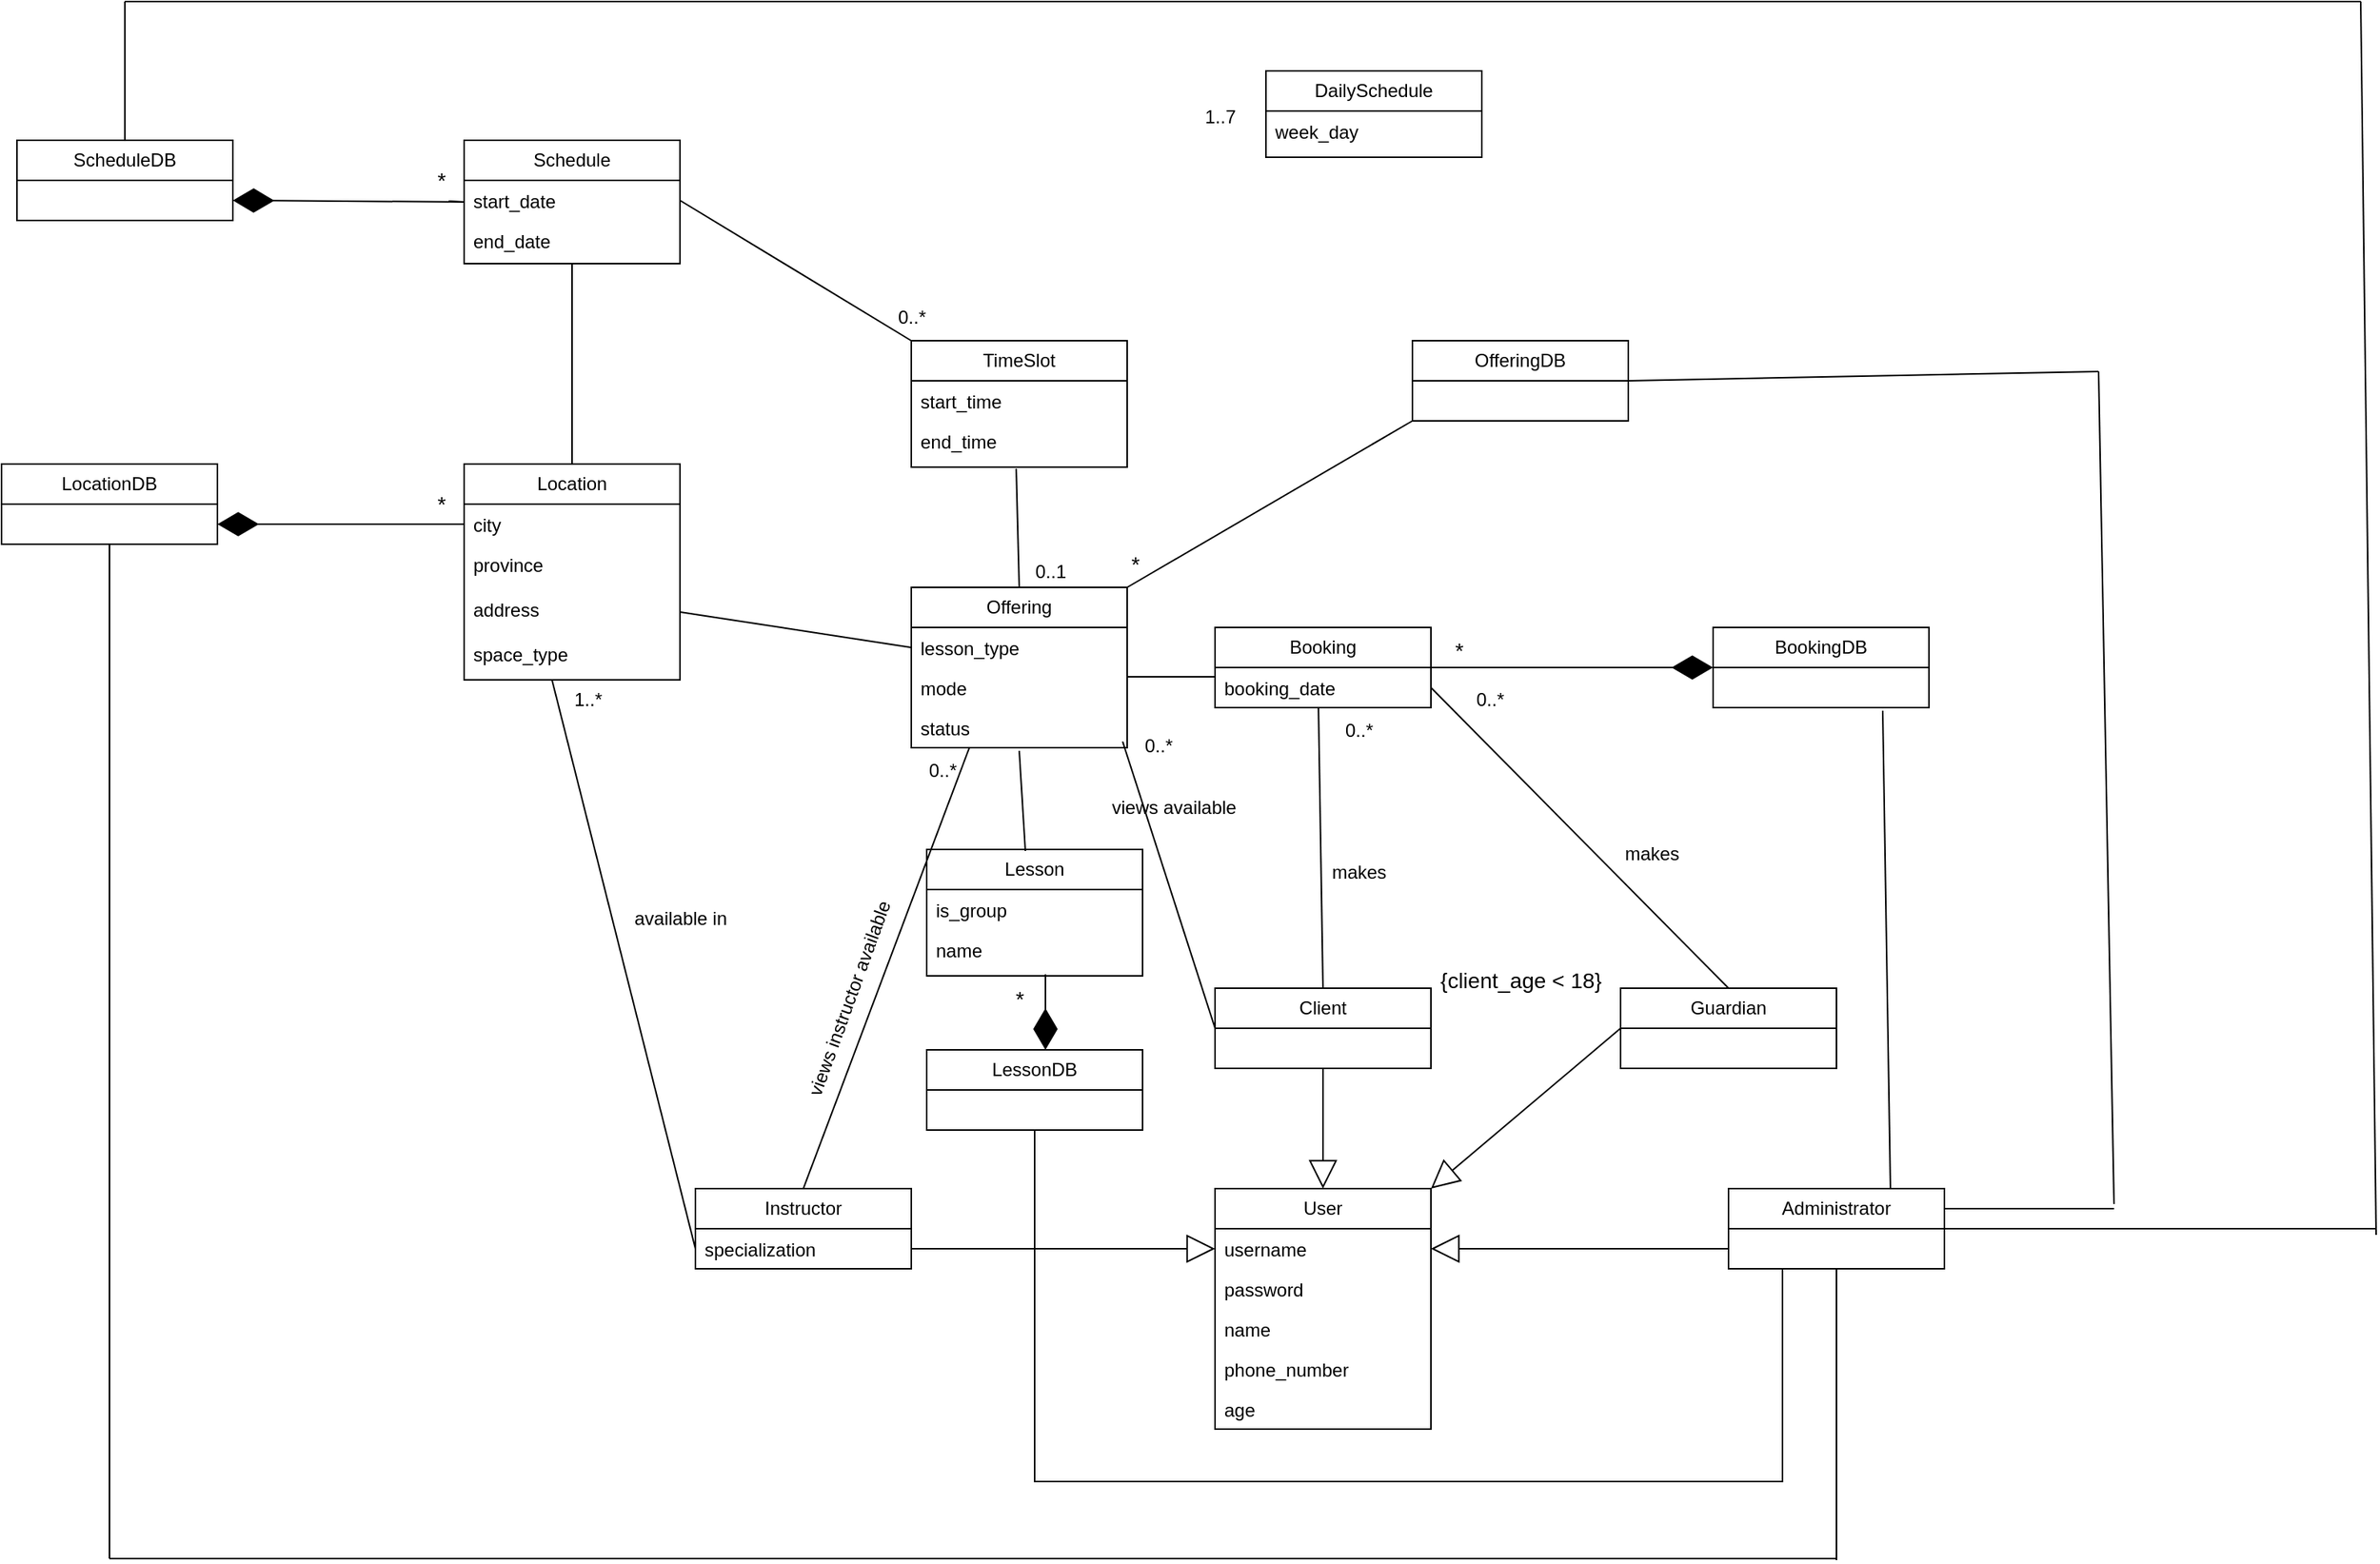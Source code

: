 <mxfile version="24.8.4">
  <diagram id="C5RBs43oDa-KdzZeNtuy" name="Page-1">
    <mxGraphModel dx="1426" dy="791" grid="1" gridSize="10" guides="1" tooltips="1" connect="1" arrows="1" fold="1" page="1" pageScale="1" pageWidth="827" pageHeight="1169" math="0" shadow="0">
      <root>
        <mxCell id="WIyWlLk6GJQsqaUBKTNV-0" />
        <mxCell id="WIyWlLk6GJQsqaUBKTNV-1" parent="WIyWlLk6GJQsqaUBKTNV-0" />
        <object label="Location" address="" id="0VNFJHsK7VzZ3nX6VxYS-0">
          <mxCell style="swimlane;fontStyle=0;childLayout=stackLayout;horizontal=1;startSize=26;fillColor=none;horizontalStack=0;resizeParent=1;resizeParentMax=0;resizeLast=0;collapsible=1;marginBottom=0;whiteSpace=wrap;html=1;" parent="WIyWlLk6GJQsqaUBKTNV-1" vertex="1">
            <mxGeometry x="340" y="350" width="140" height="140" as="geometry" />
          </mxCell>
        </object>
        <mxCell id="0VNFJHsK7VzZ3nX6VxYS-1" value="city" style="text;strokeColor=none;fillColor=none;align=left;verticalAlign=top;spacingLeft=4;spacingRight=4;overflow=hidden;rotatable=0;points=[[0,0.5],[1,0.5]];portConstraint=eastwest;whiteSpace=wrap;html=1;" parent="0VNFJHsK7VzZ3nX6VxYS-0" vertex="1">
          <mxGeometry y="26" width="140" height="26" as="geometry" />
        </mxCell>
        <mxCell id="0VNFJHsK7VzZ3nX6VxYS-2" value="province&lt;div&gt;&lt;br&gt;&lt;/div&gt;&lt;div&gt;address&lt;/div&gt;&lt;div&gt;&lt;br&gt;&lt;/div&gt;&lt;div&gt;space_type&lt;/div&gt;&lt;div&gt;&lt;div&gt;&lt;br&gt;&lt;/div&gt;&lt;/div&gt;" style="text;strokeColor=none;fillColor=none;align=left;verticalAlign=top;spacingLeft=4;spacingRight=4;overflow=hidden;rotatable=0;points=[[0,0.5],[1,0.5]];portConstraint=eastwest;whiteSpace=wrap;html=1;" parent="0VNFJHsK7VzZ3nX6VxYS-0" vertex="1">
          <mxGeometry y="52" width="140" height="88" as="geometry" />
        </mxCell>
        <mxCell id="0VNFJHsK7VzZ3nX6VxYS-4" value="Schedule" style="swimlane;fontStyle=0;childLayout=stackLayout;horizontal=1;startSize=26;fillColor=none;horizontalStack=0;resizeParent=1;resizeParentMax=0;resizeLast=0;collapsible=1;marginBottom=0;whiteSpace=wrap;html=1;" parent="WIyWlLk6GJQsqaUBKTNV-1" vertex="1">
          <mxGeometry x="340" y="140" width="140" height="80" as="geometry" />
        </mxCell>
        <mxCell id="0VNFJHsK7VzZ3nX6VxYS-5" value="start_date" style="text;strokeColor=none;fillColor=none;align=left;verticalAlign=top;spacingLeft=4;spacingRight=4;overflow=hidden;rotatable=0;points=[[0,0.5],[1,0.5]];portConstraint=eastwest;whiteSpace=wrap;html=1;" parent="0VNFJHsK7VzZ3nX6VxYS-4" vertex="1">
          <mxGeometry y="26" width="140" height="26" as="geometry" />
        </mxCell>
        <mxCell id="0VNFJHsK7VzZ3nX6VxYS-6" value="end_date" style="text;strokeColor=none;fillColor=none;align=left;verticalAlign=top;spacingLeft=4;spacingRight=4;overflow=hidden;rotatable=0;points=[[0,0.5],[1,0.5]];portConstraint=eastwest;whiteSpace=wrap;html=1;" parent="0VNFJHsK7VzZ3nX6VxYS-4" vertex="1">
          <mxGeometry y="52" width="140" height="26" as="geometry" />
        </mxCell>
        <mxCell id="0VNFJHsK7VzZ3nX6VxYS-7" value="+ field: type" style="text;strokeColor=none;fillColor=none;align=left;verticalAlign=top;spacingLeft=4;spacingRight=4;overflow=hidden;rotatable=0;points=[[0,0.5],[1,0.5]];portConstraint=eastwest;whiteSpace=wrap;html=1;" parent="0VNFJHsK7VzZ3nX6VxYS-4" vertex="1">
          <mxGeometry y="78" width="140" height="2" as="geometry" />
        </mxCell>
        <mxCell id="0VNFJHsK7VzZ3nX6VxYS-8" value="" style="endArrow=none;html=1;rounded=0;exitX=0.5;exitY=0;exitDx=0;exitDy=0;entryX=0.5;entryY=1.154;entryDx=0;entryDy=0;entryPerimeter=0;" parent="WIyWlLk6GJQsqaUBKTNV-1" source="0VNFJHsK7VzZ3nX6VxYS-0" target="0VNFJHsK7VzZ3nX6VxYS-7" edge="1">
          <mxGeometry width="50" height="50" relative="1" as="geometry">
            <mxPoint x="410" y="340" as="sourcePoint" />
            <mxPoint x="410" y="260" as="targetPoint" />
          </mxGeometry>
        </mxCell>
        <mxCell id="0VNFJHsK7VzZ3nX6VxYS-11" value="DailySchedule" style="swimlane;fontStyle=0;childLayout=stackLayout;horizontal=1;startSize=26;fillColor=none;horizontalStack=0;resizeParent=1;resizeParentMax=0;resizeLast=0;collapsible=1;marginBottom=0;whiteSpace=wrap;html=1;" parent="WIyWlLk6GJQsqaUBKTNV-1" vertex="1">
          <mxGeometry x="860" y="95" width="140" height="56" as="geometry" />
        </mxCell>
        <mxCell id="0VNFJHsK7VzZ3nX6VxYS-12" value="week_day" style="text;strokeColor=none;fillColor=none;align=left;verticalAlign=top;spacingLeft=4;spacingRight=4;overflow=hidden;rotatable=0;points=[[0,0.5],[1,0.5]];portConstraint=eastwest;whiteSpace=wrap;html=1;" parent="0VNFJHsK7VzZ3nX6VxYS-11" vertex="1">
          <mxGeometry y="26" width="140" height="26" as="geometry" />
        </mxCell>
        <mxCell id="0VNFJHsK7VzZ3nX6VxYS-13" value="+ field: type" style="text;strokeColor=none;fillColor=none;align=left;verticalAlign=top;spacingLeft=4;spacingRight=4;overflow=hidden;rotatable=0;points=[[0,0.5],[1,0.5]];portConstraint=eastwest;whiteSpace=wrap;html=1;" parent="0VNFJHsK7VzZ3nX6VxYS-11" vertex="1">
          <mxGeometry y="52" width="140" height="2" as="geometry" />
        </mxCell>
        <mxCell id="0VNFJHsK7VzZ3nX6VxYS-14" value="+ field: type" style="text;strokeColor=none;fillColor=none;align=left;verticalAlign=top;spacingLeft=4;spacingRight=4;overflow=hidden;rotatable=0;points=[[0,0.5],[1,0.5]];portConstraint=eastwest;whiteSpace=wrap;html=1;" parent="0VNFJHsK7VzZ3nX6VxYS-11" vertex="1">
          <mxGeometry y="54" width="140" height="2" as="geometry" />
        </mxCell>
        <mxCell id="0VNFJHsK7VzZ3nX6VxYS-17" value="1..7" style="text;html=1;align=center;verticalAlign=middle;resizable=0;points=[];autosize=1;strokeColor=none;fillColor=none;" parent="WIyWlLk6GJQsqaUBKTNV-1" vertex="1">
          <mxGeometry x="810" y="110" width="40" height="30" as="geometry" />
        </mxCell>
        <mxCell id="0VNFJHsK7VzZ3nX6VxYS-18" value="TimeSlot" style="swimlane;fontStyle=0;childLayout=stackLayout;horizontal=1;startSize=26;fillColor=none;horizontalStack=0;resizeParent=1;resizeParentMax=0;resizeLast=0;collapsible=1;marginBottom=0;whiteSpace=wrap;html=1;" parent="WIyWlLk6GJQsqaUBKTNV-1" vertex="1">
          <mxGeometry x="630" y="270" width="140" height="82" as="geometry" />
        </mxCell>
        <mxCell id="0VNFJHsK7VzZ3nX6VxYS-19" value="start_time" style="text;strokeColor=none;fillColor=none;align=left;verticalAlign=top;spacingLeft=4;spacingRight=4;overflow=hidden;rotatable=0;points=[[0,0.5],[1,0.5]];portConstraint=eastwest;whiteSpace=wrap;html=1;" parent="0VNFJHsK7VzZ3nX6VxYS-18" vertex="1">
          <mxGeometry y="26" width="140" height="26" as="geometry" />
        </mxCell>
        <mxCell id="0VNFJHsK7VzZ3nX6VxYS-20" value="end_time" style="text;strokeColor=none;fillColor=none;align=left;verticalAlign=top;spacingLeft=4;spacingRight=4;overflow=hidden;rotatable=0;points=[[0,0.5],[1,0.5]];portConstraint=eastwest;whiteSpace=wrap;html=1;" parent="0VNFJHsK7VzZ3nX6VxYS-18" vertex="1">
          <mxGeometry y="52" width="140" height="28" as="geometry" />
        </mxCell>
        <mxCell id="0VNFJHsK7VzZ3nX6VxYS-21" value="+ field: type" style="text;strokeColor=none;fillColor=none;align=left;verticalAlign=top;spacingLeft=4;spacingRight=4;overflow=hidden;rotatable=0;points=[[0,0.5],[1,0.5]];portConstraint=eastwest;whiteSpace=wrap;html=1;" parent="0VNFJHsK7VzZ3nX6VxYS-18" vertex="1">
          <mxGeometry y="80" width="140" height="2" as="geometry" />
        </mxCell>
        <mxCell id="0VNFJHsK7VzZ3nX6VxYS-24" value="0..*" style="text;html=1;align=center;verticalAlign=middle;resizable=0;points=[];autosize=1;strokeColor=none;fillColor=none;" parent="WIyWlLk6GJQsqaUBKTNV-1" vertex="1">
          <mxGeometry x="610" y="240" width="40" height="30" as="geometry" />
        </mxCell>
        <mxCell id="0VNFJHsK7VzZ3nX6VxYS-25" value="ScheduleDB" style="swimlane;fontStyle=0;childLayout=stackLayout;horizontal=1;startSize=26;fillColor=none;horizontalStack=0;resizeParent=1;resizeParentMax=0;resizeLast=0;collapsible=1;marginBottom=0;whiteSpace=wrap;html=1;" parent="WIyWlLk6GJQsqaUBKTNV-1" vertex="1">
          <mxGeometry x="50" y="140" width="140" height="52" as="geometry" />
        </mxCell>
        <mxCell id="0VNFJHsK7VzZ3nX6VxYS-29" value="" style="endArrow=diamondThin;endFill=1;endSize=24;html=1;rounded=0;entryX=1;entryY=0.75;entryDx=0;entryDy=0;" parent="WIyWlLk6GJQsqaUBKTNV-1" target="0VNFJHsK7VzZ3nX6VxYS-25" edge="1">
          <mxGeometry width="160" relative="1" as="geometry">
            <mxPoint x="330" y="179.5" as="sourcePoint" />
            <mxPoint x="260" y="180" as="targetPoint" />
            <Array as="points">
              <mxPoint x="340" y="180" />
            </Array>
          </mxGeometry>
        </mxCell>
        <mxCell id="0VNFJHsK7VzZ3nX6VxYS-30" value="&lt;font style=&quot;font-size: 14px;&quot;&gt;*&lt;/font&gt;" style="text;html=1;align=center;verticalAlign=middle;resizable=0;points=[];autosize=1;strokeColor=none;fillColor=none;" parent="WIyWlLk6GJQsqaUBKTNV-1" vertex="1">
          <mxGeometry x="310" y="151" width="30" height="30" as="geometry" />
        </mxCell>
        <mxCell id="0VNFJHsK7VzZ3nX6VxYS-33" value="Offering" style="swimlane;fontStyle=0;childLayout=stackLayout;horizontal=1;startSize=26;fillColor=none;horizontalStack=0;resizeParent=1;resizeParentMax=0;resizeLast=0;collapsible=1;marginBottom=0;whiteSpace=wrap;html=1;" parent="WIyWlLk6GJQsqaUBKTNV-1" vertex="1">
          <mxGeometry x="630" y="430" width="140" height="104" as="geometry" />
        </mxCell>
        <mxCell id="0VNFJHsK7VzZ3nX6VxYS-34" value="lesson_type" style="text;strokeColor=none;fillColor=none;align=left;verticalAlign=top;spacingLeft=4;spacingRight=4;overflow=hidden;rotatable=0;points=[[0,0.5],[1,0.5]];portConstraint=eastwest;whiteSpace=wrap;html=1;" parent="0VNFJHsK7VzZ3nX6VxYS-33" vertex="1">
          <mxGeometry y="26" width="140" height="26" as="geometry" />
        </mxCell>
        <mxCell id="0VNFJHsK7VzZ3nX6VxYS-35" value="mode" style="text;strokeColor=none;fillColor=none;align=left;verticalAlign=top;spacingLeft=4;spacingRight=4;overflow=hidden;rotatable=0;points=[[0,0.5],[1,0.5]];portConstraint=eastwest;whiteSpace=wrap;html=1;" parent="0VNFJHsK7VzZ3nX6VxYS-33" vertex="1">
          <mxGeometry y="52" width="140" height="26" as="geometry" />
        </mxCell>
        <mxCell id="0VNFJHsK7VzZ3nX6VxYS-36" value="status" style="text;strokeColor=none;fillColor=none;align=left;verticalAlign=top;spacingLeft=4;spacingRight=4;overflow=hidden;rotatable=0;points=[[0,0.5],[1,0.5]];portConstraint=eastwest;whiteSpace=wrap;html=1;" parent="0VNFJHsK7VzZ3nX6VxYS-33" vertex="1">
          <mxGeometry y="78" width="140" height="26" as="geometry" />
        </mxCell>
        <mxCell id="0VNFJHsK7VzZ3nX6VxYS-37" value="" style="endArrow=none;html=1;rounded=0;entryX=0.486;entryY=1.5;entryDx=0;entryDy=0;entryPerimeter=0;exitX=0.5;exitY=0;exitDx=0;exitDy=0;" parent="WIyWlLk6GJQsqaUBKTNV-1" source="0VNFJHsK7VzZ3nX6VxYS-33" target="0VNFJHsK7VzZ3nX6VxYS-21" edge="1">
          <mxGeometry width="50" height="50" relative="1" as="geometry">
            <mxPoint x="700" y="410" as="sourcePoint" />
            <mxPoint x="700" y="370" as="targetPoint" />
          </mxGeometry>
        </mxCell>
        <mxCell id="0VNFJHsK7VzZ3nX6VxYS-38" value="0..1" style="text;html=1;align=center;verticalAlign=middle;resizable=0;points=[];autosize=1;strokeColor=none;fillColor=none;" parent="WIyWlLk6GJQsqaUBKTNV-1" vertex="1">
          <mxGeometry x="700" y="405" width="40" height="30" as="geometry" />
        </mxCell>
        <mxCell id="0VNFJHsK7VzZ3nX6VxYS-39" value="" style="endArrow=none;html=1;rounded=0;entryX=0;entryY=0.5;entryDx=0;entryDy=0;exitX=1;exitY=0.5;exitDx=0;exitDy=0;" parent="WIyWlLk6GJQsqaUBKTNV-1" source="0VNFJHsK7VzZ3nX6VxYS-2" target="0VNFJHsK7VzZ3nX6VxYS-34" edge="1">
          <mxGeometry width="50" height="50" relative="1" as="geometry">
            <mxPoint x="500" y="472" as="sourcePoint" />
            <mxPoint x="600" y="470" as="targetPoint" />
          </mxGeometry>
        </mxCell>
        <mxCell id="0VNFJHsK7VzZ3nX6VxYS-40" value="User" style="swimlane;fontStyle=0;childLayout=stackLayout;horizontal=1;startSize=26;fillColor=none;horizontalStack=0;resizeParent=1;resizeParentMax=0;resizeLast=0;collapsible=1;marginBottom=0;whiteSpace=wrap;html=1;" parent="WIyWlLk6GJQsqaUBKTNV-1" vertex="1">
          <mxGeometry x="827" y="820" width="140" height="156" as="geometry">
            <mxRectangle x="340" y="790" width="70" height="30" as="alternateBounds" />
          </mxGeometry>
        </mxCell>
        <mxCell id="0VNFJHsK7VzZ3nX6VxYS-41" value="username" style="text;strokeColor=none;fillColor=none;align=left;verticalAlign=top;spacingLeft=4;spacingRight=4;overflow=hidden;rotatable=0;points=[[0,0.5],[1,0.5]];portConstraint=eastwest;whiteSpace=wrap;html=1;" parent="0VNFJHsK7VzZ3nX6VxYS-40" vertex="1">
          <mxGeometry y="26" width="140" height="26" as="geometry" />
        </mxCell>
        <mxCell id="0VNFJHsK7VzZ3nX6VxYS-42" value="password" style="text;strokeColor=none;fillColor=none;align=left;verticalAlign=top;spacingLeft=4;spacingRight=4;overflow=hidden;rotatable=0;points=[[0,0.5],[1,0.5]];portConstraint=eastwest;whiteSpace=wrap;html=1;" parent="0VNFJHsK7VzZ3nX6VxYS-40" vertex="1">
          <mxGeometry y="52" width="140" height="26" as="geometry" />
        </mxCell>
        <mxCell id="0VNFJHsK7VzZ3nX6VxYS-50" value="name" style="text;strokeColor=none;fillColor=none;align=left;verticalAlign=top;spacingLeft=4;spacingRight=4;overflow=hidden;rotatable=0;points=[[0,0.5],[1,0.5]];portConstraint=eastwest;whiteSpace=wrap;html=1;" parent="0VNFJHsK7VzZ3nX6VxYS-40" vertex="1">
          <mxGeometry y="78" width="140" height="26" as="geometry" />
        </mxCell>
        <mxCell id="0VNFJHsK7VzZ3nX6VxYS-52" value="phone_number" style="text;strokeColor=none;fillColor=none;align=left;verticalAlign=top;spacingLeft=4;spacingRight=4;overflow=hidden;rotatable=0;points=[[0,0.5],[1,0.5]];portConstraint=eastwest;whiteSpace=wrap;html=1;" parent="0VNFJHsK7VzZ3nX6VxYS-40" vertex="1">
          <mxGeometry y="104" width="140" height="26" as="geometry" />
        </mxCell>
        <mxCell id="0VNFJHsK7VzZ3nX6VxYS-51" value="age" style="text;strokeColor=none;fillColor=none;align=left;verticalAlign=top;spacingLeft=4;spacingRight=4;overflow=hidden;rotatable=0;points=[[0,0.5],[1,0.5]];portConstraint=eastwest;whiteSpace=wrap;html=1;" parent="0VNFJHsK7VzZ3nX6VxYS-40" vertex="1">
          <mxGeometry y="130" width="140" height="26" as="geometry" />
        </mxCell>
        <mxCell id="0VNFJHsK7VzZ3nX6VxYS-53" value="" style="endArrow=block;endSize=16;endFill=0;html=1;rounded=0;entryX=0.5;entryY=0;entryDx=0;entryDy=0;exitX=0.5;exitY=1;exitDx=0;exitDy=0;" parent="WIyWlLk6GJQsqaUBKTNV-1" source="0VNFJHsK7VzZ3nX6VxYS-54" target="0VNFJHsK7VzZ3nX6VxYS-40" edge="1">
          <mxGeometry width="160" relative="1" as="geometry">
            <mxPoint x="897" y="690" as="sourcePoint" />
            <mxPoint x="896.5" y="790" as="targetPoint" />
          </mxGeometry>
        </mxCell>
        <mxCell id="0VNFJHsK7VzZ3nX6VxYS-54" value="Client" style="swimlane;fontStyle=0;childLayout=stackLayout;horizontal=1;startSize=26;fillColor=none;horizontalStack=0;resizeParent=1;resizeParentMax=0;resizeLast=0;collapsible=1;marginBottom=0;whiteSpace=wrap;html=1;" parent="WIyWlLk6GJQsqaUBKTNV-1" vertex="1">
          <mxGeometry x="827" y="690" width="140" height="52" as="geometry" />
        </mxCell>
        <mxCell id="0VNFJHsK7VzZ3nX6VxYS-58" value="Instructor" style="swimlane;fontStyle=0;childLayout=stackLayout;horizontal=1;startSize=26;fillColor=none;horizontalStack=0;resizeParent=1;resizeParentMax=0;resizeLast=0;collapsible=1;marginBottom=0;whiteSpace=wrap;html=1;" parent="WIyWlLk6GJQsqaUBKTNV-1" vertex="1">
          <mxGeometry x="490" y="820" width="140" height="52" as="geometry" />
        </mxCell>
        <mxCell id="0VNFJHsK7VzZ3nX6VxYS-59" value="specialization" style="text;strokeColor=none;fillColor=none;align=left;verticalAlign=top;spacingLeft=4;spacingRight=4;overflow=hidden;rotatable=0;points=[[0,0.5],[1,0.5]];portConstraint=eastwest;whiteSpace=wrap;html=1;" parent="0VNFJHsK7VzZ3nX6VxYS-58" vertex="1">
          <mxGeometry y="26" width="140" height="26" as="geometry" />
        </mxCell>
        <mxCell id="0VNFJHsK7VzZ3nX6VxYS-62" value="" style="endArrow=block;endSize=16;endFill=0;html=1;rounded=0;exitX=1;exitY=0.5;exitDx=0;exitDy=0;entryX=0;entryY=0.5;entryDx=0;entryDy=0;" parent="WIyWlLk6GJQsqaUBKTNV-1" source="0VNFJHsK7VzZ3nX6VxYS-59" target="0VNFJHsK7VzZ3nX6VxYS-41" edge="1">
          <mxGeometry width="160" relative="1" as="geometry">
            <mxPoint x="630" y="885" as="sourcePoint" />
            <mxPoint x="810" y="870" as="targetPoint" />
          </mxGeometry>
        </mxCell>
        <mxCell id="0VNFJHsK7VzZ3nX6VxYS-63" value="Administrator" style="swimlane;fontStyle=0;childLayout=stackLayout;horizontal=1;startSize=26;fillColor=none;horizontalStack=0;resizeParent=1;resizeParentMax=0;resizeLast=0;collapsible=1;marginBottom=0;whiteSpace=wrap;html=1;" parent="WIyWlLk6GJQsqaUBKTNV-1" vertex="1">
          <mxGeometry x="1160" y="820" width="140" height="52" as="geometry" />
        </mxCell>
        <mxCell id="0VNFJHsK7VzZ3nX6VxYS-67" value="" style="endArrow=block;endSize=16;endFill=0;html=1;rounded=0;exitX=0;exitY=0.75;exitDx=0;exitDy=0;entryX=1;entryY=0.5;entryDx=0;entryDy=0;" parent="WIyWlLk6GJQsqaUBKTNV-1" source="0VNFJHsK7VzZ3nX6VxYS-63" target="0VNFJHsK7VzZ3nX6VxYS-41" edge="1">
          <mxGeometry width="160" relative="1" as="geometry">
            <mxPoint x="1120" y="860" as="sourcePoint" />
            <mxPoint x="1020" y="860" as="targetPoint" />
          </mxGeometry>
        </mxCell>
        <mxCell id="0VNFJHsK7VzZ3nX6VxYS-69" value="" style="endArrow=none;html=1;rounded=0;entryX=0.407;entryY=1;entryDx=0;entryDy=0;entryPerimeter=0;exitX=0;exitY=0.5;exitDx=0;exitDy=0;" parent="WIyWlLk6GJQsqaUBKTNV-1" source="0VNFJHsK7VzZ3nX6VxYS-59" target="0VNFJHsK7VzZ3nX6VxYS-2" edge="1">
          <mxGeometry width="50" height="50" relative="1" as="geometry">
            <mxPoint x="410.98" y="744.5" as="sourcePoint" />
            <mxPoint x="409.02" y="567.492" as="targetPoint" />
          </mxGeometry>
        </mxCell>
        <mxCell id="0VNFJHsK7VzZ3nX6VxYS-70" value="available in" style="text;html=1;align=center;verticalAlign=middle;resizable=0;points=[];autosize=1;strokeColor=none;fillColor=none;rotation=0;" parent="WIyWlLk6GJQsqaUBKTNV-1" vertex="1">
          <mxGeometry x="440" y="630" width="80" height="30" as="geometry" />
        </mxCell>
        <mxCell id="0VNFJHsK7VzZ3nX6VxYS-71" value="1..*" style="text;html=1;align=center;verticalAlign=middle;resizable=0;points=[];autosize=1;strokeColor=none;fillColor=none;" parent="WIyWlLk6GJQsqaUBKTNV-1" vertex="1">
          <mxGeometry x="400" y="488" width="40" height="30" as="geometry" />
        </mxCell>
        <mxCell id="0VNFJHsK7VzZ3nX6VxYS-72" value="" style="endArrow=none;html=1;rounded=0;entryX=0.269;entryY=1;entryDx=0;entryDy=0;entryPerimeter=0;exitX=0.5;exitY=0;exitDx=0;exitDy=0;" parent="WIyWlLk6GJQsqaUBKTNV-1" source="0VNFJHsK7VzZ3nX6VxYS-58" target="0VNFJHsK7VzZ3nX6VxYS-36" edge="1">
          <mxGeometry width="50" height="50" relative="1" as="geometry">
            <mxPoint x="590" y="760" as="sourcePoint" />
            <mxPoint x="620" y="690" as="targetPoint" />
          </mxGeometry>
        </mxCell>
        <mxCell id="0VNFJHsK7VzZ3nX6VxYS-73" value="0..*" style="text;html=1;align=center;verticalAlign=middle;resizable=0;points=[];autosize=1;strokeColor=none;fillColor=none;" parent="WIyWlLk6GJQsqaUBKTNV-1" vertex="1">
          <mxGeometry x="630" y="534" width="40" height="30" as="geometry" />
        </mxCell>
        <mxCell id="0VNFJHsK7VzZ3nX6VxYS-74" value="Booking" style="swimlane;fontStyle=0;childLayout=stackLayout;horizontal=1;startSize=26;fillColor=none;horizontalStack=0;resizeParent=1;resizeParentMax=0;resizeLast=0;collapsible=1;marginBottom=0;whiteSpace=wrap;html=1;" parent="WIyWlLk6GJQsqaUBKTNV-1" vertex="1">
          <mxGeometry x="827" y="456" width="140" height="52" as="geometry" />
        </mxCell>
        <mxCell id="0VNFJHsK7VzZ3nX6VxYS-75" value="booking_date" style="text;strokeColor=none;fillColor=none;align=left;verticalAlign=top;spacingLeft=4;spacingRight=4;overflow=hidden;rotatable=0;points=[[0,0.5],[1,0.5]];portConstraint=eastwest;whiteSpace=wrap;html=1;" parent="0VNFJHsK7VzZ3nX6VxYS-74" vertex="1">
          <mxGeometry y="26" width="140" height="26" as="geometry" />
        </mxCell>
        <mxCell id="0VNFJHsK7VzZ3nX6VxYS-78" value="" style="endArrow=none;html=1;rounded=0;exitX=0.5;exitY=0;exitDx=0;exitDy=0;entryX=0.479;entryY=1;entryDx=0;entryDy=0;entryPerimeter=0;" parent="WIyWlLk6GJQsqaUBKTNV-1" source="0VNFJHsK7VzZ3nX6VxYS-54" target="0VNFJHsK7VzZ3nX6VxYS-75" edge="1">
          <mxGeometry width="50" height="50" relative="1" as="geometry">
            <mxPoint x="890" y="660" as="sourcePoint" />
            <mxPoint x="896.02" y="534" as="targetPoint" />
          </mxGeometry>
        </mxCell>
        <mxCell id="0VNFJHsK7VzZ3nX6VxYS-79" value="0..*" style="text;html=1;align=center;verticalAlign=middle;resizable=0;points=[];autosize=1;strokeColor=none;fillColor=none;" parent="WIyWlLk6GJQsqaUBKTNV-1" vertex="1">
          <mxGeometry x="900" y="508" width="40" height="30" as="geometry" />
        </mxCell>
        <mxCell id="0VNFJHsK7VzZ3nX6VxYS-80" value="" style="endArrow=none;html=1;rounded=0;exitX=1;exitY=0.231;exitDx=0;exitDy=0;exitPerimeter=0;" parent="WIyWlLk6GJQsqaUBKTNV-1" source="0VNFJHsK7VzZ3nX6VxYS-35" edge="1">
          <mxGeometry width="50" height="50" relative="1" as="geometry">
            <mxPoint x="790" y="490" as="sourcePoint" />
            <mxPoint x="827" y="488" as="targetPoint" />
          </mxGeometry>
        </mxCell>
        <mxCell id="0VNFJHsK7VzZ3nX6VxYS-81" value="Guardian" style="swimlane;fontStyle=0;childLayout=stackLayout;horizontal=1;startSize=26;fillColor=none;horizontalStack=0;resizeParent=1;resizeParentMax=0;resizeLast=0;collapsible=1;marginBottom=0;whiteSpace=wrap;html=1;" parent="WIyWlLk6GJQsqaUBKTNV-1" vertex="1">
          <mxGeometry x="1090" y="690" width="140" height="52" as="geometry" />
        </mxCell>
        <mxCell id="0VNFJHsK7VzZ3nX6VxYS-85" value="" style="endArrow=block;endSize=16;endFill=0;html=1;rounded=0;entryX=1;entryY=0;entryDx=0;entryDy=0;exitX=0;exitY=0.5;exitDx=0;exitDy=0;" parent="WIyWlLk6GJQsqaUBKTNV-1" source="0VNFJHsK7VzZ3nX6VxYS-81" target="0VNFJHsK7VzZ3nX6VxYS-40" edge="1">
          <mxGeometry width="160" relative="1" as="geometry">
            <mxPoint x="1050" y="742" as="sourcePoint" />
            <mxPoint x="1010" y="792" as="targetPoint" />
          </mxGeometry>
        </mxCell>
        <mxCell id="0VNFJHsK7VzZ3nX6VxYS-87" value="&lt;font style=&quot;font-size: 14px;&quot;&gt;{client_age &amp;lt; 18}&lt;/font&gt;" style="text;html=1;align=center;verticalAlign=middle;resizable=0;points=[];autosize=1;strokeColor=none;fillColor=none;" parent="WIyWlLk6GJQsqaUBKTNV-1" vertex="1">
          <mxGeometry x="960" y="670" width="130" height="30" as="geometry" />
        </mxCell>
        <mxCell id="0VNFJHsK7VzZ3nX6VxYS-88" value="" style="endArrow=none;html=1;rounded=0;exitX=0.5;exitY=0;exitDx=0;exitDy=0;entryX=1;entryY=0.5;entryDx=0;entryDy=0;" parent="WIyWlLk6GJQsqaUBKTNV-1" source="0VNFJHsK7VzZ3nX6VxYS-81" target="0VNFJHsK7VzZ3nX6VxYS-75" edge="1">
          <mxGeometry width="50" height="50" relative="1" as="geometry">
            <mxPoint x="1130" y="640" as="sourcePoint" />
            <mxPoint x="1180" y="590" as="targetPoint" />
          </mxGeometry>
        </mxCell>
        <mxCell id="0VNFJHsK7VzZ3nX6VxYS-89" value="0..*" style="text;html=1;align=center;verticalAlign=middle;resizable=0;points=[];autosize=1;strokeColor=none;fillColor=none;" parent="WIyWlLk6GJQsqaUBKTNV-1" vertex="1">
          <mxGeometry x="985" y="488" width="40" height="30" as="geometry" />
        </mxCell>
        <mxCell id="0VNFJHsK7VzZ3nX6VxYS-90" value="OfferingDB" style="swimlane;fontStyle=0;childLayout=stackLayout;horizontal=1;startSize=26;fillColor=none;horizontalStack=0;resizeParent=1;resizeParentMax=0;resizeLast=0;collapsible=1;marginBottom=0;whiteSpace=wrap;html=1;" parent="WIyWlLk6GJQsqaUBKTNV-1" vertex="1">
          <mxGeometry x="955" y="270" width="140" height="52" as="geometry" />
        </mxCell>
        <mxCell id="0VNFJHsK7VzZ3nX6VxYS-94" value="" style="endArrow=diamondThin;endFill=1;endSize=24;html=1;rounded=0;exitX=0.55;exitY=0.5;exitDx=0;exitDy=0;entryX=0.55;entryY=0;entryDx=0;entryDy=0;entryPerimeter=0;exitPerimeter=0;" parent="WIyWlLk6GJQsqaUBKTNV-1" source="V79sY7FyTPK6DOJUgLWL-5" target="V79sY7FyTPK6DOJUgLWL-8" edge="1">
          <mxGeometry width="160" relative="1" as="geometry">
            <mxPoint x="780" y="370" as="sourcePoint" />
            <mxPoint x="940" y="370" as="targetPoint" />
          </mxGeometry>
        </mxCell>
        <mxCell id="0VNFJHsK7VzZ3nX6VxYS-95" value="&lt;font style=&quot;font-size: 14px;&quot;&gt;*&lt;/font&gt;" style="text;html=1;align=center;verticalAlign=middle;resizable=0;points=[];autosize=1;strokeColor=none;fillColor=none;" parent="WIyWlLk6GJQsqaUBKTNV-1" vertex="1">
          <mxGeometry x="760" y="400" width="30" height="30" as="geometry" />
        </mxCell>
        <mxCell id="0VNFJHsK7VzZ3nX6VxYS-97" value="BookingDB" style="swimlane;fontStyle=0;childLayout=stackLayout;horizontal=1;startSize=26;fillColor=none;horizontalStack=0;resizeParent=1;resizeParentMax=0;resizeLast=0;collapsible=1;marginBottom=0;whiteSpace=wrap;html=1;" parent="WIyWlLk6GJQsqaUBKTNV-1" vertex="1">
          <mxGeometry x="1150" y="456" width="140" height="52" as="geometry" />
        </mxCell>
        <mxCell id="0VNFJHsK7VzZ3nX6VxYS-102" value="" style="endArrow=diamondThin;endFill=1;endSize=24;html=1;rounded=0;entryX=0;entryY=0.5;entryDx=0;entryDy=0;exitX=1;exitY=0.5;exitDx=0;exitDy=0;" parent="WIyWlLk6GJQsqaUBKTNV-1" source="0VNFJHsK7VzZ3nX6VxYS-74" target="0VNFJHsK7VzZ3nX6VxYS-97" edge="1">
          <mxGeometry width="160" relative="1" as="geometry">
            <mxPoint x="970" y="480" as="sourcePoint" />
            <mxPoint x="1130" y="480" as="targetPoint" />
          </mxGeometry>
        </mxCell>
        <mxCell id="0VNFJHsK7VzZ3nX6VxYS-103" value="&lt;font style=&quot;font-size: 14px;&quot;&gt;*&lt;/font&gt;" style="text;html=1;align=center;verticalAlign=middle;resizable=0;points=[];autosize=1;strokeColor=none;fillColor=none;" parent="WIyWlLk6GJQsqaUBKTNV-1" vertex="1">
          <mxGeometry x="970" y="456" width="30" height="30" as="geometry" />
        </mxCell>
        <mxCell id="0VNFJHsK7VzZ3nX6VxYS-105" value="LocationDB" style="swimlane;fontStyle=0;childLayout=stackLayout;horizontal=1;startSize=26;fillColor=none;horizontalStack=0;resizeParent=1;resizeParentMax=0;resizeLast=0;collapsible=1;marginBottom=0;whiteSpace=wrap;html=1;" parent="WIyWlLk6GJQsqaUBKTNV-1" vertex="1">
          <mxGeometry x="40" y="350" width="140" height="52" as="geometry" />
        </mxCell>
        <mxCell id="0VNFJHsK7VzZ3nX6VxYS-109" value="" style="endArrow=diamondThin;endFill=1;endSize=24;html=1;rounded=0;exitX=0;exitY=0.5;exitDx=0;exitDy=0;entryX=1;entryY=0.75;entryDx=0;entryDy=0;" parent="WIyWlLk6GJQsqaUBKTNV-1" source="0VNFJHsK7VzZ3nX6VxYS-1" target="0VNFJHsK7VzZ3nX6VxYS-105" edge="1">
          <mxGeometry width="160" relative="1" as="geometry">
            <mxPoint x="290" y="375.5" as="sourcePoint" />
            <mxPoint x="210" y="375.5" as="targetPoint" />
          </mxGeometry>
        </mxCell>
        <mxCell id="0VNFJHsK7VzZ3nX6VxYS-110" value="&lt;font style=&quot;font-size: 14px;&quot;&gt;*&lt;/font&gt;" style="text;html=1;align=center;verticalAlign=middle;resizable=0;points=[];autosize=1;strokeColor=none;fillColor=none;" parent="WIyWlLk6GJQsqaUBKTNV-1" vertex="1">
          <mxGeometry x="310" y="361" width="30" height="30" as="geometry" />
        </mxCell>
        <mxCell id="0VNFJHsK7VzZ3nX6VxYS-111" value="" style="endArrow=none;html=1;rounded=0;entryX=0.5;entryY=1;entryDx=0;entryDy=0;" parent="WIyWlLk6GJQsqaUBKTNV-1" target="0VNFJHsK7VzZ3nX6VxYS-63" edge="1">
          <mxGeometry width="50" height="50" relative="1" as="geometry">
            <mxPoint x="1230" y="1061" as="sourcePoint" />
            <mxPoint x="1240" y="900" as="targetPoint" />
          </mxGeometry>
        </mxCell>
        <mxCell id="0VNFJHsK7VzZ3nX6VxYS-113" value="" style="endArrow=none;html=1;rounded=0;" parent="WIyWlLk6GJQsqaUBKTNV-1" edge="1">
          <mxGeometry width="50" height="50" relative="1" as="geometry">
            <mxPoint x="110" y="1060" as="sourcePoint" />
            <mxPoint x="1230" y="1060" as="targetPoint" />
          </mxGeometry>
        </mxCell>
        <mxCell id="0VNFJHsK7VzZ3nX6VxYS-114" value="" style="endArrow=none;html=1;rounded=0;entryX=0.5;entryY=1;entryDx=0;entryDy=0;" parent="WIyWlLk6GJQsqaUBKTNV-1" target="0VNFJHsK7VzZ3nX6VxYS-105" edge="1">
          <mxGeometry width="50" height="50" relative="1" as="geometry">
            <mxPoint x="110" y="1060" as="sourcePoint" />
            <mxPoint x="140" y="890" as="targetPoint" />
          </mxGeometry>
        </mxCell>
        <mxCell id="0VNFJHsK7VzZ3nX6VxYS-115" value="" style="endArrow=none;html=1;rounded=0;exitX=1;exitY=0.5;exitDx=0;exitDy=0;" parent="WIyWlLk6GJQsqaUBKTNV-1" source="0VNFJHsK7VzZ3nX6VxYS-63" edge="1">
          <mxGeometry width="50" height="50" relative="1" as="geometry">
            <mxPoint x="1380" y="870" as="sourcePoint" />
            <mxPoint x="1580" y="846" as="targetPoint" />
          </mxGeometry>
        </mxCell>
        <mxCell id="0VNFJHsK7VzZ3nX6VxYS-117" value="" style="endArrow=none;html=1;rounded=0;" parent="WIyWlLk6GJQsqaUBKTNV-1" edge="1">
          <mxGeometry width="50" height="50" relative="1" as="geometry">
            <mxPoint x="1580" y="850" as="sourcePoint" />
            <mxPoint x="1570" y="50" as="targetPoint" />
          </mxGeometry>
        </mxCell>
        <mxCell id="0VNFJHsK7VzZ3nX6VxYS-118" value="" style="endArrow=none;html=1;rounded=0;" parent="WIyWlLk6GJQsqaUBKTNV-1" edge="1">
          <mxGeometry width="50" height="50" relative="1" as="geometry">
            <mxPoint x="120" y="50" as="sourcePoint" />
            <mxPoint x="1570" y="50" as="targetPoint" />
          </mxGeometry>
        </mxCell>
        <mxCell id="0VNFJHsK7VzZ3nX6VxYS-119" value="" style="endArrow=none;html=1;rounded=0;exitX=0.5;exitY=0;exitDx=0;exitDy=0;" parent="WIyWlLk6GJQsqaUBKTNV-1" source="0VNFJHsK7VzZ3nX6VxYS-25" edge="1">
          <mxGeometry width="50" height="50" relative="1" as="geometry">
            <mxPoint x="70" y="100" as="sourcePoint" />
            <mxPoint x="120" y="50" as="targetPoint" />
          </mxGeometry>
        </mxCell>
        <mxCell id="0VNFJHsK7VzZ3nX6VxYS-120" value="" style="endArrow=none;html=1;rounded=0;exitX=0.75;exitY=0;exitDx=0;exitDy=0;" parent="WIyWlLk6GJQsqaUBKTNV-1" source="0VNFJHsK7VzZ3nX6VxYS-63" edge="1">
          <mxGeometry width="50" height="50" relative="1" as="geometry">
            <mxPoint x="1290" y="720" as="sourcePoint" />
            <mxPoint x="1260" y="510" as="targetPoint" />
          </mxGeometry>
        </mxCell>
        <mxCell id="0VNFJHsK7VzZ3nX6VxYS-121" value="" style="endArrow=none;html=1;rounded=0;exitX=1;exitY=0.25;exitDx=0;exitDy=0;" parent="WIyWlLk6GJQsqaUBKTNV-1" source="0VNFJHsK7VzZ3nX6VxYS-63" edge="1">
          <mxGeometry width="50" height="50" relative="1" as="geometry">
            <mxPoint x="1340" y="810" as="sourcePoint" />
            <mxPoint x="1410" y="833" as="targetPoint" />
          </mxGeometry>
        </mxCell>
        <mxCell id="0VNFJHsK7VzZ3nX6VxYS-122" value="" style="endArrow=none;html=1;rounded=0;" parent="WIyWlLk6GJQsqaUBKTNV-1" edge="1">
          <mxGeometry width="50" height="50" relative="1" as="geometry">
            <mxPoint x="1410" y="830" as="sourcePoint" />
            <mxPoint x="1400" y="290" as="targetPoint" />
          </mxGeometry>
        </mxCell>
        <mxCell id="0VNFJHsK7VzZ3nX6VxYS-123" value="" style="endArrow=none;html=1;rounded=0;exitX=1;exitY=0.5;exitDx=0;exitDy=0;" parent="WIyWlLk6GJQsqaUBKTNV-1" source="0VNFJHsK7VzZ3nX6VxYS-90" edge="1">
          <mxGeometry width="50" height="50" relative="1" as="geometry">
            <mxPoint x="1270" y="340" as="sourcePoint" />
            <mxPoint x="1400" y="290" as="targetPoint" />
          </mxGeometry>
        </mxCell>
        <mxCell id="0VNFJHsK7VzZ3nX6VxYS-125" value="" style="endArrow=none;html=1;rounded=0;entryX=0.979;entryY=0.846;entryDx=0;entryDy=0;exitX=0;exitY=0.5;exitDx=0;exitDy=0;entryPerimeter=0;" parent="WIyWlLk6GJQsqaUBKTNV-1" source="0VNFJHsK7VzZ3nX6VxYS-54" target="0VNFJHsK7VzZ3nX6VxYS-36" edge="1">
          <mxGeometry width="50" height="50" relative="1" as="geometry">
            <mxPoint x="760" y="650" as="sourcePoint" />
            <mxPoint x="810" y="600" as="targetPoint" />
          </mxGeometry>
        </mxCell>
        <mxCell id="0VNFJHsK7VzZ3nX6VxYS-126" value="0..*" style="text;html=1;align=center;verticalAlign=middle;resizable=0;points=[];autosize=1;strokeColor=none;fillColor=none;" parent="WIyWlLk6GJQsqaUBKTNV-1" vertex="1">
          <mxGeometry x="770" y="518" width="40" height="30" as="geometry" />
        </mxCell>
        <mxCell id="0VNFJHsK7VzZ3nX6VxYS-127" value="views instructor available" style="text;html=1;align=center;verticalAlign=middle;resizable=0;points=[];autosize=1;strokeColor=none;fillColor=none;rotation=-70;" parent="WIyWlLk6GJQsqaUBKTNV-1" vertex="1">
          <mxGeometry x="510" y="682" width="160" height="30" as="geometry" />
        </mxCell>
        <mxCell id="0VNFJHsK7VzZ3nX6VxYS-128" value="views available" style="text;html=1;align=center;verticalAlign=middle;resizable=0;points=[];autosize=1;strokeColor=none;fillColor=none;" parent="WIyWlLk6GJQsqaUBKTNV-1" vertex="1">
          <mxGeometry x="750" y="558" width="100" height="30" as="geometry" />
        </mxCell>
        <mxCell id="0VNFJHsK7VzZ3nX6VxYS-129" value="makes" style="text;html=1;align=center;verticalAlign=middle;resizable=0;points=[];autosize=1;strokeColor=none;fillColor=none;" parent="WIyWlLk6GJQsqaUBKTNV-1" vertex="1">
          <mxGeometry x="890" y="600" width="60" height="30" as="geometry" />
        </mxCell>
        <mxCell id="0VNFJHsK7VzZ3nX6VxYS-130" value="makes" style="text;html=1;align=center;verticalAlign=middle;resizable=0;points=[];autosize=1;strokeColor=none;fillColor=none;" parent="WIyWlLk6GJQsqaUBKTNV-1" vertex="1">
          <mxGeometry x="1080" y="588" width="60" height="30" as="geometry" />
        </mxCell>
        <mxCell id="V79sY7FyTPK6DOJUgLWL-2" value="Lesson" style="swimlane;fontStyle=0;childLayout=stackLayout;horizontal=1;startSize=26;fillColor=none;horizontalStack=0;resizeParent=1;resizeParentMax=0;resizeLast=0;collapsible=1;marginBottom=0;whiteSpace=wrap;html=1;" parent="WIyWlLk6GJQsqaUBKTNV-1" vertex="1">
          <mxGeometry x="640" y="600" width="140" height="82" as="geometry" />
        </mxCell>
        <mxCell id="V79sY7FyTPK6DOJUgLWL-3" value="is_group" style="text;strokeColor=none;fillColor=none;align=left;verticalAlign=top;spacingLeft=4;spacingRight=4;overflow=hidden;rotatable=0;points=[[0,0.5],[1,0.5]];portConstraint=eastwest;whiteSpace=wrap;html=1;" parent="V79sY7FyTPK6DOJUgLWL-2" vertex="1">
          <mxGeometry y="26" width="140" height="26" as="geometry" />
        </mxCell>
        <mxCell id="V79sY7FyTPK6DOJUgLWL-4" value="name" style="text;strokeColor=none;fillColor=none;align=left;verticalAlign=top;spacingLeft=4;spacingRight=4;overflow=hidden;rotatable=0;points=[[0,0.5],[1,0.5]];portConstraint=eastwest;whiteSpace=wrap;html=1;" parent="V79sY7FyTPK6DOJUgLWL-2" vertex="1">
          <mxGeometry y="52" width="140" height="28" as="geometry" />
        </mxCell>
        <mxCell id="V79sY7FyTPK6DOJUgLWL-5" value="+ field: type" style="text;strokeColor=none;fillColor=none;align=left;verticalAlign=top;spacingLeft=4;spacingRight=4;overflow=hidden;rotatable=0;points=[[0,0.5],[1,0.5]];portConstraint=eastwest;whiteSpace=wrap;html=1;" parent="V79sY7FyTPK6DOJUgLWL-2" vertex="1">
          <mxGeometry y="80" width="140" height="2" as="geometry" />
        </mxCell>
        <mxCell id="V79sY7FyTPK6DOJUgLWL-6" value="" style="endArrow=none;html=1;rounded=0;entryX=0.5;entryY=1.077;entryDx=0;entryDy=0;entryPerimeter=0;exitX=0.457;exitY=0.012;exitDx=0;exitDy=0;exitPerimeter=0;" parent="WIyWlLk6GJQsqaUBKTNV-1" source="V79sY7FyTPK6DOJUgLWL-2" target="0VNFJHsK7VzZ3nX6VxYS-36" edge="1">
          <mxGeometry width="50" height="50" relative="1" as="geometry">
            <mxPoint x="700" y="630" as="sourcePoint" />
            <mxPoint x="750" y="580" as="targetPoint" />
          </mxGeometry>
        </mxCell>
        <mxCell id="V79sY7FyTPK6DOJUgLWL-8" value="LessonDB" style="swimlane;fontStyle=0;childLayout=stackLayout;horizontal=1;startSize=26;fillColor=none;horizontalStack=0;resizeParent=1;resizeParentMax=0;resizeLast=0;collapsible=1;marginBottom=0;whiteSpace=wrap;html=1;" parent="WIyWlLk6GJQsqaUBKTNV-1" vertex="1">
          <mxGeometry x="640" y="730" width="140" height="52" as="geometry" />
        </mxCell>
        <mxCell id="V79sY7FyTPK6DOJUgLWL-10" value="&lt;font style=&quot;font-size: 14px;&quot;&gt;*&lt;/font&gt;" style="text;html=1;align=center;verticalAlign=middle;resizable=0;points=[];autosize=1;strokeColor=none;fillColor=none;" parent="WIyWlLk6GJQsqaUBKTNV-1" vertex="1">
          <mxGeometry x="685" y="682" width="30" height="30" as="geometry" />
        </mxCell>
        <mxCell id="V79sY7FyTPK6DOJUgLWL-11" value="" style="endArrow=none;html=1;rounded=0;entryX=0.5;entryY=1;entryDx=0;entryDy=0;exitX=0.25;exitY=1;exitDx=0;exitDy=0;" parent="WIyWlLk6GJQsqaUBKTNV-1" source="0VNFJHsK7VzZ3nX6VxYS-63" target="V79sY7FyTPK6DOJUgLWL-8" edge="1">
          <mxGeometry width="50" height="50" relative="1" as="geometry">
            <mxPoint x="700" y="830" as="sourcePoint" />
            <mxPoint x="750" y="780" as="targetPoint" />
            <Array as="points">
              <mxPoint x="1195" y="1010" />
              <mxPoint x="710" y="1010" />
            </Array>
          </mxGeometry>
        </mxCell>
        <mxCell id="V79sY7FyTPK6DOJUgLWL-12" value="" style="endArrow=none;html=1;rounded=0;exitX=1;exitY=0;exitDx=0;exitDy=0;entryX=0;entryY=1;entryDx=0;entryDy=0;" parent="WIyWlLk6GJQsqaUBKTNV-1" source="0VNFJHsK7VzZ3nX6VxYS-33" target="0VNFJHsK7VzZ3nX6VxYS-90" edge="1">
          <mxGeometry width="50" height="50" relative="1" as="geometry">
            <mxPoint x="907" y="700" as="sourcePoint" />
            <mxPoint x="904" y="518" as="targetPoint" />
          </mxGeometry>
        </mxCell>
        <mxCell id="pzcK3rzdxGb1LK8XV4PF-1" value="" style="endArrow=none;html=1;rounded=0;exitX=0;exitY=0;exitDx=0;exitDy=0;entryX=1;entryY=0.5;entryDx=0;entryDy=0;" edge="1" parent="WIyWlLk6GJQsqaUBKTNV-1" source="0VNFJHsK7VzZ3nX6VxYS-18" target="0VNFJHsK7VzZ3nX6VxYS-5">
          <mxGeometry width="50" height="50" relative="1" as="geometry">
            <mxPoint x="420" y="360" as="sourcePoint" />
            <mxPoint x="420" y="230" as="targetPoint" />
          </mxGeometry>
        </mxCell>
      </root>
    </mxGraphModel>
  </diagram>
</mxfile>
